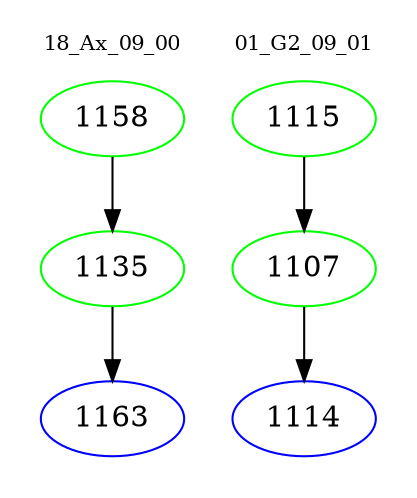 digraph{
subgraph cluster_0 {
color = white
label = "18_Ax_09_00";
fontsize=10;
T0_1158 [label="1158", color="green"]
T0_1158 -> T0_1135 [color="black"]
T0_1135 [label="1135", color="green"]
T0_1135 -> T0_1163 [color="black"]
T0_1163 [label="1163", color="blue"]
}
subgraph cluster_1 {
color = white
label = "01_G2_09_01";
fontsize=10;
T1_1115 [label="1115", color="green"]
T1_1115 -> T1_1107 [color="black"]
T1_1107 [label="1107", color="green"]
T1_1107 -> T1_1114 [color="black"]
T1_1114 [label="1114", color="blue"]
}
}
